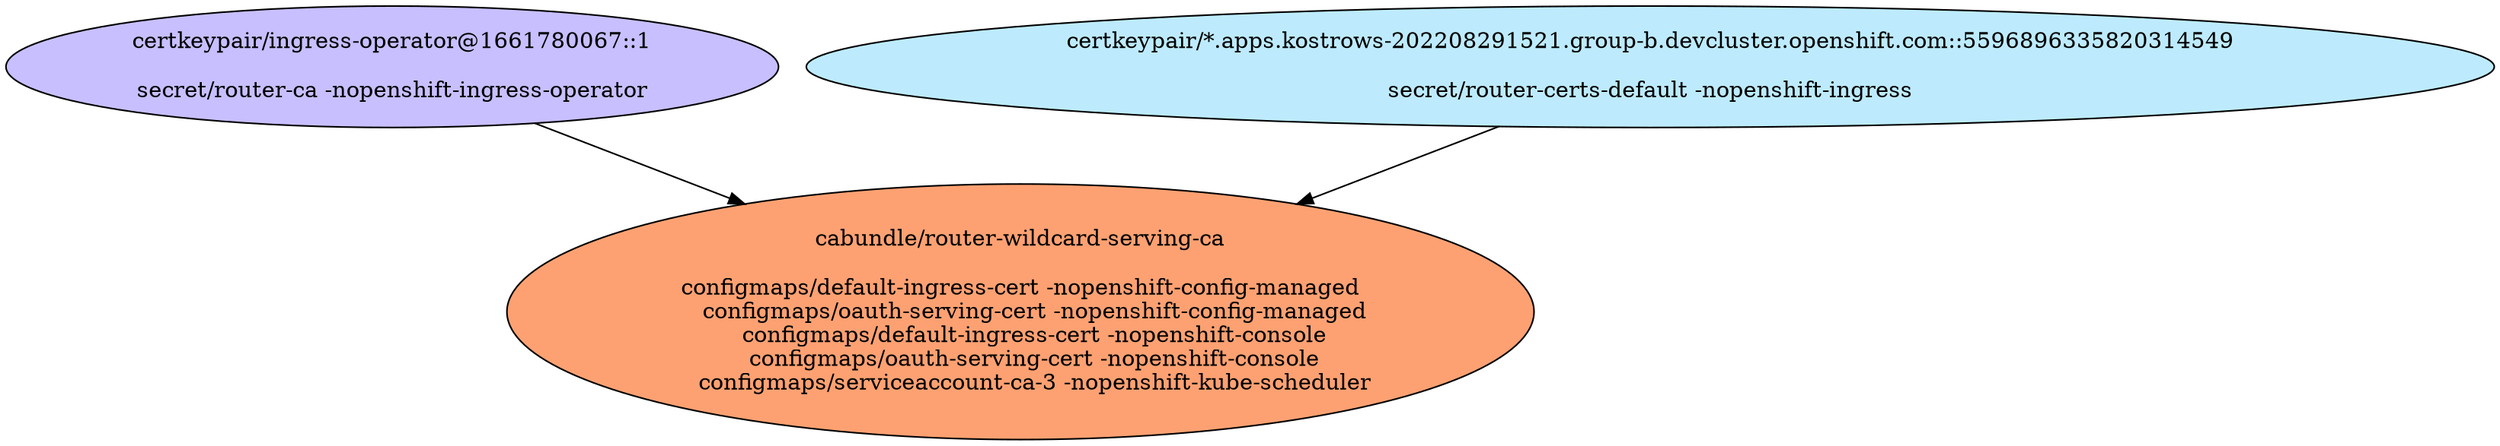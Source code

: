 digraph "Local Certificate" {
  // Node definitions.
  5 [
    label="certkeypair/ingress-operator@1661780067::1\n\nsecret/router-ca -nopenshift-ingress-operator\n"
    style=filled
    fillcolor="#c7bfff"
  ];
  6 [
    label="certkeypair/*.apps.kostrows-202208291521.group-b.devcluster.openshift.com::5596896335820314549\n\nsecret/router-certs-default -nopenshift-ingress\n"
    style=filled
    fillcolor="#bdebfd"
  ];
  14 [
    label="cabundle/router-wildcard-serving-ca\n\nconfigmaps/default-ingress-cert -nopenshift-config-managed\n    configmaps/oauth-serving-cert -nopenshift-config-managed\n    configmaps/default-ingress-cert -nopenshift-console\n    configmaps/oauth-serving-cert -nopenshift-console\n    configmaps/serviceaccount-ca-3 -nopenshift-kube-scheduler\n"
    style=filled
    fillcolor="#fda172"
  ];

  // Edge definitions.
  5 -> 14;
  6 -> 14;
}